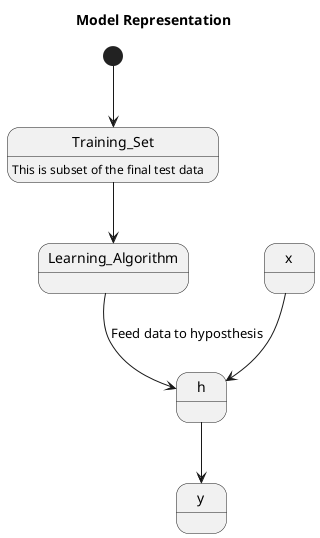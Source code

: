 @startuml

title Model Representation

[*] --> Training_Set
Training_Set --> Learning_Algorithm 
Training_Set : This is subset of the final test data

Learning_Algorithm --> h : Feed data to hyposthesis

x --> h 
h --> y 


@enduml
